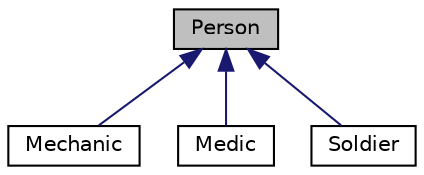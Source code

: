 digraph "Person"
{
 // LATEX_PDF_SIZE
  edge [fontname="Helvetica",fontsize="10",labelfontname="Helvetica",labelfontsize="10"];
  node [fontname="Helvetica",fontsize="10",shape=record];
  Node1 [label="Person",height=0.2,width=0.4,color="black", fillcolor="grey75", style="filled", fontcolor="black",tooltip=" "];
  Node1 -> Node2 [dir="back",color="midnightblue",fontsize="10",style="solid",fontname="Helvetica"];
  Node2 [label="Mechanic",height=0.2,width=0.4,color="black", fillcolor="white", style="filled",URL="$classMechanic.html",tooltip="a Mechanic class. a product of the person class"];
  Node1 -> Node3 [dir="back",color="midnightblue",fontsize="10",style="solid",fontname="Helvetica"];
  Node3 [label="Medic",height=0.2,width=0.4,color="black", fillcolor="white", style="filled",URL="$classMedic.html",tooltip="a medic class. a product class of the person class"];
  Node1 -> Node4 [dir="back",color="midnightblue",fontsize="10",style="solid",fontname="Helvetica"];
  Node4 [label="Soldier",height=0.2,width=0.4,color="black", fillcolor="white", style="filled",URL="$classSoldier.html",tooltip="A soldier class. a product of the person class."];
}
